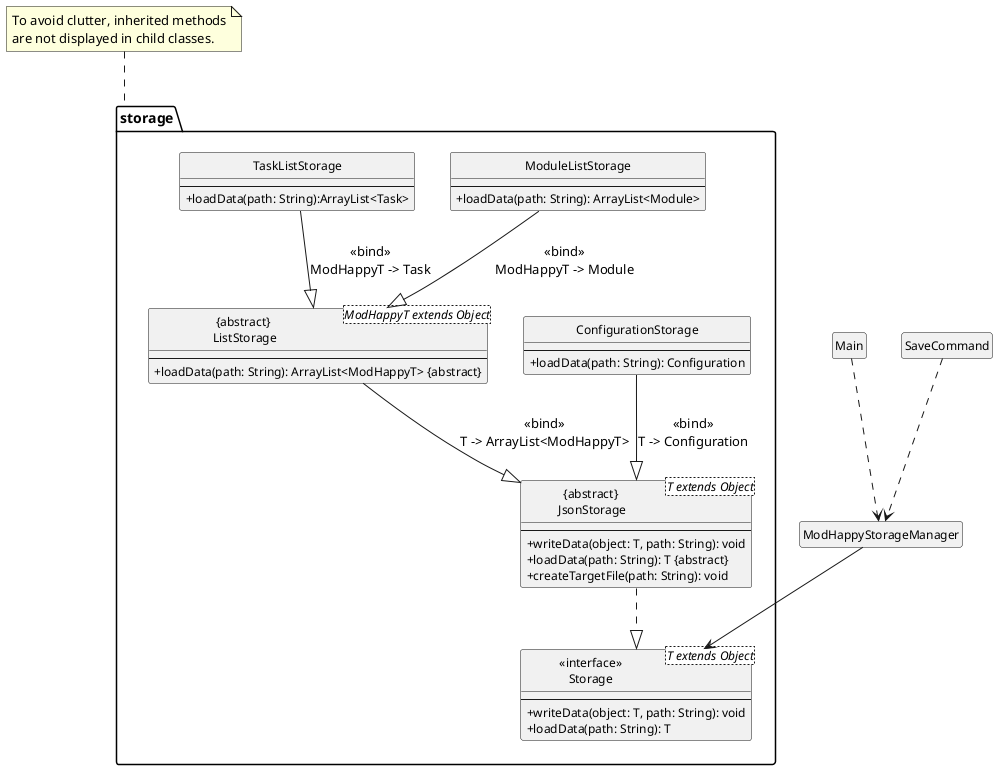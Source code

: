 @startuml

!define ABSTRACT &#123;abstract&#125;

skinparam classAttributeIconSize 0
skinparam shadowing false
skinparam classFontSize 12
skinparam classAttributeFontSize 12
hide circle

'I wasn't able to find a consistent standard for bound elements, so I just picked one
package storage {
    class "<<interface>>\nStorage" as Storage <T extends Object> {
        --
        + writeData(object: T, path: String): void
        + loadData(path: String): T
    }

    class "ABSTRACT\n JsonStorage" as JsonStorage <T extends Object> {
       --
       + writeData(object: T, path: String): void
       + loadData(path: String): T ABSTRACT
       + createTargetFile(path: String): void
    }

    class "ABSTRACT\n ListStorage" as ListStorage <ModHappyT extends Object> {
       --
       + loadData(path: String): ArrayList<ModHappyT> ABSTRACT
    }

    class ConfigurationStorage {
       --
       + loadData(path: String): Configuration
    }

    class ModuleListStorage {
       --
       + loadData(path: String): ArrayList<Module>
    }

    class TaskListStorage {
       --
       + loadData(path: String):ArrayList<Task>
    }
}

JsonStorage ..|> Storage
ListStorage --|> JsonStorage : <<bind>>\nT -> ArrayList<ModHappyT>
ConfigurationStorage --|> JsonStorage : <<bind>>\nT -> Configuration
ModuleListStorage --|> ListStorage : <<bind>>\nModHappyT -> Module
TaskListStorage --|> ListStorage : <<bind>>\nModHappyT -> Task

note top of storage
To avoid clutter, inherited methods
are not displayed in child classes.
end note

Class Main
hide Main circle
hide Main attributes
hide Main methods

Class SaveCommand
hide SaveCommand circle
hide SaveCommand attributes
hide SaveCommand methods

ModHappyStorageManager --> Storage
hide ModHappyStorageManager circle
hide ModHappyStorageManager attributes
hide ModHappyStorageManager methods
Main..> ModHappyStorageManager
SaveCommand ..> ModHappyStorageManager

@enduml